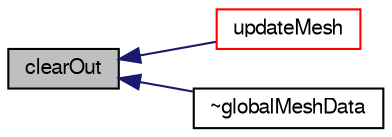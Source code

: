 digraph "clearOut"
{
  bgcolor="transparent";
  edge [fontname="FreeSans",fontsize="10",labelfontname="FreeSans",labelfontsize="10"];
  node [fontname="FreeSans",fontsize="10",shape=record];
  rankdir="LR";
  Node169 [label="clearOut",height=0.2,width=0.4,color="black", fillcolor="grey75", style="filled", fontcolor="black"];
  Node169 -> Node170 [dir="back",color="midnightblue",fontsize="10",style="solid",fontname="FreeSans"];
  Node170 [label="updateMesh",height=0.2,width=0.4,color="red",URL="$a27334.html#ae5693a309a936ac1040dd48c2881677f",tooltip="Change global mesh data given a topological change. Does a. "];
  Node169 -> Node195 [dir="back",color="midnightblue",fontsize="10",style="solid",fontname="FreeSans"];
  Node195 [label="~globalMeshData",height=0.2,width=0.4,color="black",URL="$a27334.html#aa34d80c5b139b7ee4416a6432c451fac",tooltip="Destructor. "];
}

